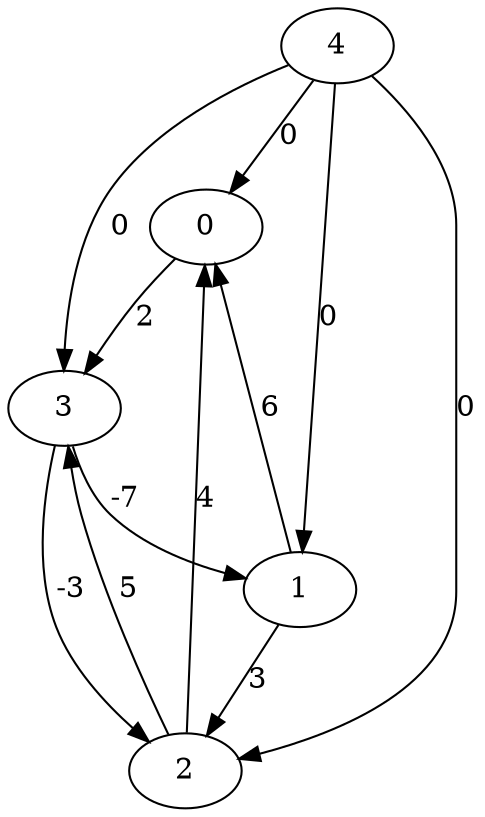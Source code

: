 digraph {
0 -> 3[label="2"];
1 -> 0[label="6"];
1 -> 2[label="3"];
2 -> 0[label="4"];
2 -> 3[label="5"];
3 -> 1[label="-7"];
3 -> 2[label="-3"];
4 -> 0[label="0"];
4 -> 1[label="0"];
4 -> 2[label="0"];
4 -> 3[label="0"];
}